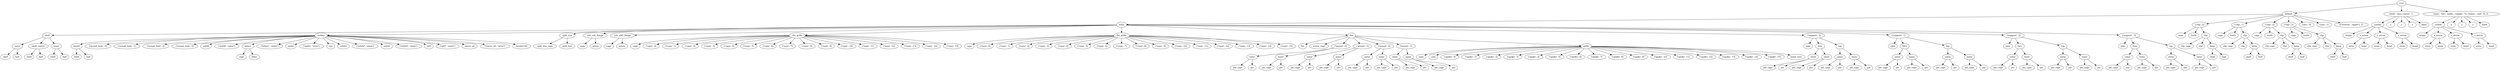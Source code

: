 digraph default {
    root_1 [label="root"];
    default_2 [label="default"];
    main_3 [label="main"];
    shell_4 [label="shell"];
    outer_5 [label="outer"];
    shell_6 [label="shell"];
    hull_7 [label="hull"];
    shell_centre_8 [label="shell_centre"];
    shell_9 [label="shell"];
    hull_10 [label="hull"];
    inner_11 [label="inner"];
    shell_12 [label="shell"];
    hull_13 [label="hull"];
    outline_14 [label="outline"];
    board_15 [label="board"];
    shell_16 [label="shell"];
    hull_17 [label="hull"];
    mount_hole_18 [label="\('mount_hole',\ 0\)"];
    mount_hole_19 [label="\('mount_hole',\ 1\)"];
    mount_hole_20 [label="\('mount_hole',\ 2\)"];
    mount_hole_21 [label="\('mount_hole',\ 3\)"];
    usbM_22 [label="usbM"];
    usbM_23 [label="\('usbM',\ 'outer'\)"];
    hdmi1_24 [label="hdmi1"];
    cage_25 [label="cage"];
    hdmi_26 [label="hdmi"];
    hdmi1_27 [label="\('hdmi1',\ 'outer'\)"];
    audio_28 [label="audio"];
    audio_29 [label="\('audio',\ 'outer'\)"];
    cpu_30 [label="cpu"];
    usbA2_31 [label="usbA2"];
    usbA2_32 [label="\('usbA2',\ 'outer'\)"];
    usbA3_33 [label="usbA3"];
    usbA3_34 [label="\('usbA3',\ 'outer'\)"];
    rj45_35 [label="rj45"];
    rj45_36 [label="\('rj45',\ 'outer'\)"];
    micro_sd_37 [label="micro_sd"];
    micro_sd_38 [label="\('micro_sd',\ 'outer'\)"];
    header100_39 [label="header100"];
    split_box_40 [label="split_box"];
    split_box_cage_41 [label="split_box_cage"];
    split_box_42 [label="split_box"];
    usb_usb_flange_43 [label="usb_usb_flange"];
    cage_44 [label="cage"];
    prism_45 [label="prism"];
    usb_rj45_flange_46 [label="usb_rj45_flange"];
    cage_47 [label="cage"];
    prism_48 [label="prism"];
    rhs_grille_49 [label="rhs_grille"];
    cage_50 [label="cage"];
    vane_51 [label="\('vane',\ 0\)"];
    vane_52 [label="\('vane',\ 1\)"];
    vane_53 [label="\('vane',\ 2\)"];
    vane_54 [label="\('vane',\ 3\)"];
    vane_55 [label="\('vane',\ 4\)"];
    vane_56 [label="\('vane',\ 5\)"];
    vane_57 [label="\('vane',\ 6\)"];
    vane_58 [label="\('vane',\ 7\)"];
    vane_59 [label="\('vane',\ 8\)"];
    vane_60 [label="\('vane',\ 9\)"];
    vane_61 [label="\('vane',\ 10\)"];
    vane_62 [label="\('vane',\ 11\)"];
    vane_63 [label="\('vane',\ 12\)"];
    vane_64 [label="\('vane',\ 13\)"];
    vane_65 [label="\('vane',\ 14\)"];
    vane_66 [label="\('vane',\ 15\)"];
    lhs_grille_67 [label="lhs_grille"];
    cage_68 [label="cage"];
    vane_69 [label="\('vane',\ 0\)"];
    vane_70 [label="\('vane',\ 1\)"];
    vane_71 [label="\('vane',\ 2\)"];
    vane_72 [label="\('vane',\ 3\)"];
    vane_73 [label="\('vane',\ 4\)"];
    vane_74 [label="\('vane',\ 5\)"];
    vane_75 [label="\('vane',\ 6\)"];
    vane_76 [label="\('vane',\ 7\)"];
    vane_77 [label="\('vane',\ 8\)"];
    vane_78 [label="\('vane',\ 9\)"];
    vane_79 [label="\('vane',\ 10\)"];
    vane_80 [label="\('vane',\ 11\)"];
    vane_81 [label="\('vane',\ 12\)"];
    vane_82 [label="\('vane',\ 13\)"];
    vane_83 [label="\('vane',\ 14\)"];
    vane_84 [label="\('vane',\ 15\)"];
    fan_85 [label="fan"];
    fan_86 [label="fan"];
    screw_cage_87 [label="screw_cage"];
    mount_88 [label="\('mount',\ 0\)"];
    outer_89 [label="outer"];
    pie_cage_90 [label="pie_cage"];
    pie_91 [label="pie"];
    inner_92 [label="inner"];
    pie_cage_93 [label="pie_cage"];
    pie_94 [label="pie"];
    mount_95 [label="\('mount',\ 1\)"];
    outer_96 [label="outer"];
    pie_cage_97 [label="pie_cage"];
    pie_98 [label="pie"];
    inner_99 [label="inner"];
    pie_cage_100 [label="pie_cage"];
    pie_101 [label="pie"];
    mount_102 [label="\('mount',\ 2\)"];
    outer_103 [label="outer"];
    pie_cage_104 [label="pie_cage"];
    pie_105 [label="pie"];
    inner_106 [label="inner"];
    pie_cage_107 [label="pie_cage"];
    pie_108 [label="pie"];
    mount_109 [label="\('mount',\ 3\)"];
    outer_110 [label="outer"];
    pie_cage_111 [label="pie_cage"];
    pie_112 [label="pie"];
    inner_113 [label="inner"];
    pie_cage_114 [label="pie_cage"];
    pie_115 [label="pie"];
    grille_116 [label="grille"];
    cage_117 [label="cage"];
    core_118 [label="core"];
    spoke_119 [label="\('spoke',\ 0\)"];
    spoke_120 [label="\('spoke',\ 1\)"];
    spoke_121 [label="\('spoke',\ 2\)"];
    spoke_122 [label="\('spoke',\ 3\)"];
    spoke_123 [label="\('spoke',\ 4\)"];
    spoke_124 [label="\('spoke',\ 5\)"];
    spoke_125 [label="\('spoke',\ 6\)"];
    spoke_126 [label="\('spoke',\ 7\)"];
    spoke_127 [label="\('spoke',\ 8\)"];
    spoke_128 [label="\('spoke',\ 9\)"];
    spoke_129 [label="\('spoke',\ 10\)"];
    spoke_130 [label="\('spoke',\ 11\)"];
    spoke_131 [label="\('spoke',\ 12\)"];
    spoke_132 [label="\('spoke',\ 13\)"];
    spoke_133 [label="\('spoke',\ 14\)"];
    spoke_134 [label="\('spoke',\ 15\)"];
    inner_core_135 [label="inner_core"];
    support_136 [label="\('support',\ 0\)"];
    pipe_137 [label="pipe"];
    thru_138 [label="thru"];
    outer_139 [label="outer"];
    pie_cage_140 [label="pie_cage"];
    pie_141 [label="pie"];
    inner_142 [label="inner"];
    pie_cage_143 [label="pie_cage"];
    pie_144 [label="pie"];
    tap_145 [label="tap"];
    outer_146 [label="outer"];
    pie_cage_147 [label="pie_cage"];
    pie_148 [label="pie"];
    inner_149 [label="inner"];
    pie_cage_150 [label="pie_cage"];
    pie_151 [label="pie"];
    support_152 [label="\('support',\ 1\)"];
    pipe_153 [label="pipe"];
    thru_154 [label="thru"];
    outer_155 [label="outer"];
    pie_cage_156 [label="pie_cage"];
    pie_157 [label="pie"];
    inner_158 [label="inner"];
    pie_cage_159 [label="pie_cage"];
    pie_160 [label="pie"];
    tap_161 [label="tap"];
    outer_162 [label="outer"];
    pie_cage_163 [label="pie_cage"];
    pie_164 [label="pie"];
    inner_165 [label="inner"];
    pie_cage_166 [label="pie_cage"];
    pie_167 [label="pie"];
    support_168 [label="\('support',\ 2\)"];
    pipe_169 [label="pipe"];
    thru_170 [label="thru"];
    outer_171 [label="outer"];
    pie_cage_172 [label="pie_cage"];
    pie_173 [label="pie"];
    inner_174 [label="inner"];
    pie_cage_175 [label="pie_cage"];
    pie_176 [label="pie"];
    tap_177 [label="tap"];
    outer_178 [label="outer"];
    pie_cage_179 [label="pie_cage"];
    pie_180 [label="pie"];
    inner_181 [label="inner"];
    pie_cage_182 [label="pie_cage"];
    pie_183 [label="pie"];
    support_184 [label="\('support',\ 3\)"];
    pipe_185 [label="pipe"];
    thru_186 [label="thru"];
    outer_187 [label="outer"];
    pie_cage_188 [label="pie_cage"];
    pie_189 [label="pie"];
    inner_190 [label="inner"];
    pie_cage_191 [label="pie_cage"];
    pie_192 [label="pie"];
    tap_193 [label="tap"];
    outer_194 [label="outer"];
    pie_cage_195 [label="pie_cage"];
    pie_196 [label="pie"];
    inner_197 [label="inner"];
    pie_cage_198 [label="pie_cage"];
    pie_199 [label="pie"];
    clip_200 [label="\('clip',\ 0\)"];
    cage_201 [label="cage"];
    tooth_202 [label="tooth"];
    clip_203 [label="clip"];
    clip_cage_204 [label="clip_cage"];
    clip_205 [label="clip"];
    keep_206 [label="keep"];
    shell_207 [label="shell"];
    hull_208 [label="hull"];
    clip_209 [label="\('clip',\ 1\)"];
    cage_210 [label="cage"];
    tooth_211 [label="tooth"];
    clip_212 [label="clip"];
    clip_cage_213 [label="clip_cage"];
    clip_214 [label="clip"];
    keep_215 [label="keep"];
    shell_216 [label="shell"];
    hull_217 [label="hull"];
    clip_218 [label="\('clip',\ 2\)"];
    cage_219 [label="cage"];
    tooth_220 [label="tooth"];
    clip_221 [label="clip"];
    clip_cage_222 [label="clip_cage"];
    clip_223 [label="clip"];
    keep_224 [label="keep"];
    shell_225 [label="shell"];
    hull_226 [label="hull"];
    clip_227 [label="\('clip',\ 3\)"];
    cage_228 [label="cage"];
    tooth_229 [label="tooth"];
    clip_230 [label="clip"];
    clip_cage_231 [label="clip_cage"];
    clip_232 [label="clip"];
    keep_233 [label="keep"];
    shell_234 [label="shell"];
    hull_235 [label="hull"];
    pry_236 [label="\('pry',\ 0\)"];
    pry_237 [label="\('pry',\ 1\)"];
    238 [label="\(\('version',\ 'upper'\),\ 1\)"];
    239 [label="'shell',\ 'face_centre',\ 1,\ "];
    coords_240 [label="coords"];
    origin_241 [label="origin"];
    x_arrow_242 [label="x_arrow"];
    stem_243 [label="stem"];
    head_244 [label="head"];
    y_arrow_245 [label="y_arrow"];
    stem_246 [label="stem"];
    head_247 [label="head"];
    z_arrow_248 [label="z_arrow"];
    stem_249 [label="stem"];
    head_250 [label="head"];
    x_251 [label="x"];
    y_252 [label="y"];
    z_253 [label="z"];
    label_254 [label="label"];
    255 [label="'main',\ 'fan',\ 'grille',\ \('spoke',\ 7\),\ \('inner',\ 'mid',\ 0\),\ 0,\ "];
    coords_256 [label="coords"];
    origin_257 [label="origin"];
    x_arrow_258 [label="x_arrow"];
    stem_259 [label="stem"];
    head_260 [label="head"];
    y_arrow_261 [label="y_arrow"];
    stem_262 [label="stem"];
    head_263 [label="head"];
    z_arrow_264 [label="z_arrow"];
    stem_265 [label="stem"];
    head_266 [label="head"];
    x_267 [label="x"];
    y_268 [label="y"];
    z_269 [label="z"];
    label_270 [label="label"];
    root_1 -> default_2;
    default_2 -> main_3;
    main_3 -> shell_4;
    shell_4 -> outer_5;
    outer_5 -> shell_6;
    outer_5 -> hull_7;
    shell_4 -> shell_centre_8;
    shell_centre_8 -> shell_9;
    shell_centre_8 -> hull_10;
    shell_4 -> inner_11;
    inner_11 -> shell_12;
    inner_11 -> hull_13;
    main_3 -> outline_14;
    outline_14 -> board_15;
    board_15 -> shell_16;
    board_15 -> hull_17;
    outline_14 -> mount_hole_18;
    outline_14 -> mount_hole_19;
    outline_14 -> mount_hole_20;
    outline_14 -> mount_hole_21;
    outline_14 -> usbM_22;
    outline_14 -> usbM_23;
    outline_14 -> hdmi1_24;
    hdmi1_24 -> cage_25;
    hdmi1_24 -> hdmi_26;
    outline_14 -> hdmi1_27;
    outline_14 -> audio_28;
    outline_14 -> audio_29;
    outline_14 -> cpu_30;
    outline_14 -> usbA2_31;
    outline_14 -> usbA2_32;
    outline_14 -> usbA3_33;
    outline_14 -> usbA3_34;
    outline_14 -> rj45_35;
    outline_14 -> rj45_36;
    outline_14 -> micro_sd_37;
    outline_14 -> micro_sd_38;
    outline_14 -> header100_39;
    main_3 -> split_box_40;
    split_box_40 -> split_box_cage_41;
    split_box_40 -> split_box_42;
    main_3 -> usb_usb_flange_43;
    usb_usb_flange_43 -> cage_44;
    usb_usb_flange_43 -> prism_45;
    main_3 -> usb_rj45_flange_46;
    usb_rj45_flange_46 -> cage_47;
    usb_rj45_flange_46 -> prism_48;
    main_3 -> rhs_grille_49;
    rhs_grille_49 -> cage_50;
    rhs_grille_49 -> vane_51;
    rhs_grille_49 -> vane_52;
    rhs_grille_49 -> vane_53;
    rhs_grille_49 -> vane_54;
    rhs_grille_49 -> vane_55;
    rhs_grille_49 -> vane_56;
    rhs_grille_49 -> vane_57;
    rhs_grille_49 -> vane_58;
    rhs_grille_49 -> vane_59;
    rhs_grille_49 -> vane_60;
    rhs_grille_49 -> vane_61;
    rhs_grille_49 -> vane_62;
    rhs_grille_49 -> vane_63;
    rhs_grille_49 -> vane_64;
    rhs_grille_49 -> vane_65;
    rhs_grille_49 -> vane_66;
    main_3 -> lhs_grille_67;
    lhs_grille_67 -> cage_68;
    lhs_grille_67 -> vane_69;
    lhs_grille_67 -> vane_70;
    lhs_grille_67 -> vane_71;
    lhs_grille_67 -> vane_72;
    lhs_grille_67 -> vane_73;
    lhs_grille_67 -> vane_74;
    lhs_grille_67 -> vane_75;
    lhs_grille_67 -> vane_76;
    lhs_grille_67 -> vane_77;
    lhs_grille_67 -> vane_78;
    lhs_grille_67 -> vane_79;
    lhs_grille_67 -> vane_80;
    lhs_grille_67 -> vane_81;
    lhs_grille_67 -> vane_82;
    lhs_grille_67 -> vane_83;
    lhs_grille_67 -> vane_84;
    main_3 -> fan_85;
    fan_85 -> fan_86;
    fan_85 -> screw_cage_87;
    fan_85 -> mount_88;
    mount_88 -> outer_89;
    outer_89 -> pie_cage_90;
    outer_89 -> pie_91;
    mount_88 -> inner_92;
    inner_92 -> pie_cage_93;
    inner_92 -> pie_94;
    fan_85 -> mount_95;
    mount_95 -> outer_96;
    outer_96 -> pie_cage_97;
    outer_96 -> pie_98;
    mount_95 -> inner_99;
    inner_99 -> pie_cage_100;
    inner_99 -> pie_101;
    fan_85 -> mount_102;
    mount_102 -> outer_103;
    outer_103 -> pie_cage_104;
    outer_103 -> pie_105;
    mount_102 -> inner_106;
    inner_106 -> pie_cage_107;
    inner_106 -> pie_108;
    fan_85 -> mount_109;
    mount_109 -> outer_110;
    outer_110 -> pie_cage_111;
    outer_110 -> pie_112;
    mount_109 -> inner_113;
    inner_113 -> pie_cage_114;
    inner_113 -> pie_115;
    fan_85 -> grille_116;
    grille_116 -> cage_117;
    grille_116 -> core_118;
    grille_116 -> spoke_119;
    grille_116 -> spoke_120;
    grille_116 -> spoke_121;
    grille_116 -> spoke_122;
    grille_116 -> spoke_123;
    grille_116 -> spoke_124;
    grille_116 -> spoke_125;
    grille_116 -> spoke_126;
    grille_116 -> spoke_127;
    grille_116 -> spoke_128;
    grille_116 -> spoke_129;
    grille_116 -> spoke_130;
    grille_116 -> spoke_131;
    grille_116 -> spoke_132;
    grille_116 -> spoke_133;
    grille_116 -> spoke_134;
    grille_116 -> inner_core_135;
    main_3 -> support_136;
    support_136 -> pipe_137;
    support_136 -> thru_138;
    thru_138 -> outer_139;
    outer_139 -> pie_cage_140;
    outer_139 -> pie_141;
    thru_138 -> inner_142;
    inner_142 -> pie_cage_143;
    inner_142 -> pie_144;
    support_136 -> tap_145;
    tap_145 -> outer_146;
    outer_146 -> pie_cage_147;
    outer_146 -> pie_148;
    tap_145 -> inner_149;
    inner_149 -> pie_cage_150;
    inner_149 -> pie_151;
    main_3 -> support_152;
    support_152 -> pipe_153;
    support_152 -> thru_154;
    thru_154 -> outer_155;
    outer_155 -> pie_cage_156;
    outer_155 -> pie_157;
    thru_154 -> inner_158;
    inner_158 -> pie_cage_159;
    inner_158 -> pie_160;
    support_152 -> tap_161;
    tap_161 -> outer_162;
    outer_162 -> pie_cage_163;
    outer_162 -> pie_164;
    tap_161 -> inner_165;
    inner_165 -> pie_cage_166;
    inner_165 -> pie_167;
    main_3 -> support_168;
    support_168 -> pipe_169;
    support_168 -> thru_170;
    thru_170 -> outer_171;
    outer_171 -> pie_cage_172;
    outer_171 -> pie_173;
    thru_170 -> inner_174;
    inner_174 -> pie_cage_175;
    inner_174 -> pie_176;
    support_168 -> tap_177;
    tap_177 -> outer_178;
    outer_178 -> pie_cage_179;
    outer_178 -> pie_180;
    tap_177 -> inner_181;
    inner_181 -> pie_cage_182;
    inner_181 -> pie_183;
    main_3 -> support_184;
    support_184 -> pipe_185;
    support_184 -> thru_186;
    thru_186 -> outer_187;
    outer_187 -> pie_cage_188;
    outer_187 -> pie_189;
    thru_186 -> inner_190;
    inner_190 -> pie_cage_191;
    inner_190 -> pie_192;
    support_184 -> tap_193;
    tap_193 -> outer_194;
    outer_194 -> pie_cage_195;
    outer_194 -> pie_196;
    tap_193 -> inner_197;
    inner_197 -> pie_cage_198;
    inner_197 -> pie_199;
    default_2 -> clip_200;
    clip_200 -> cage_201;
    clip_200 -> tooth_202;
    clip_200 -> clip_203;
    clip_203 -> clip_cage_204;
    clip_203 -> clip_205;
    clip_203 -> keep_206;
    keep_206 -> shell_207;
    keep_206 -> hull_208;
    default_2 -> clip_209;
    clip_209 -> cage_210;
    clip_209 -> tooth_211;
    clip_209 -> clip_212;
    clip_212 -> clip_cage_213;
    clip_212 -> clip_214;
    clip_212 -> keep_215;
    keep_215 -> shell_216;
    keep_215 -> hull_217;
    default_2 -> clip_218;
    clip_218 -> cage_219;
    clip_218 -> tooth_220;
    clip_218 -> clip_221;
    clip_221 -> clip_cage_222;
    clip_221 -> clip_223;
    clip_221 -> keep_224;
    keep_224 -> shell_225;
    keep_224 -> hull_226;
    default_2 -> clip_227;
    clip_227 -> cage_228;
    clip_227 -> tooth_229;
    clip_227 -> clip_230;
    clip_230 -> clip_cage_231;
    clip_230 -> clip_232;
    clip_230 -> keep_233;
    keep_233 -> shell_234;
    keep_233 -> hull_235;
    default_2 -> pry_236;
    default_2 -> pry_237;
    default_2 -> 238;
    root_1 -> 239;
    239 -> coords_240;
    coords_240 -> origin_241;
    coords_240 -> x_arrow_242;
    x_arrow_242 -> stem_243;
    x_arrow_242 -> head_244;
    coords_240 -> y_arrow_245;
    y_arrow_245 -> stem_246;
    y_arrow_245 -> head_247;
    coords_240 -> z_arrow_248;
    z_arrow_248 -> stem_249;
    z_arrow_248 -> head_250;
    239 -> x_251;
    239 -> y_252;
    239 -> z_253;
    239 -> label_254;
    root_1 -> 255;
    255 -> coords_256;
    coords_256 -> origin_257;
    coords_256 -> x_arrow_258;
    x_arrow_258 -> stem_259;
    x_arrow_258 -> head_260;
    coords_256 -> y_arrow_261;
    y_arrow_261 -> stem_262;
    y_arrow_261 -> head_263;
    coords_256 -> z_arrow_264;
    z_arrow_264 -> stem_265;
    z_arrow_264 -> head_266;
    255 -> x_267;
    255 -> y_268;
    255 -> z_269;
    255 -> label_270;
}
